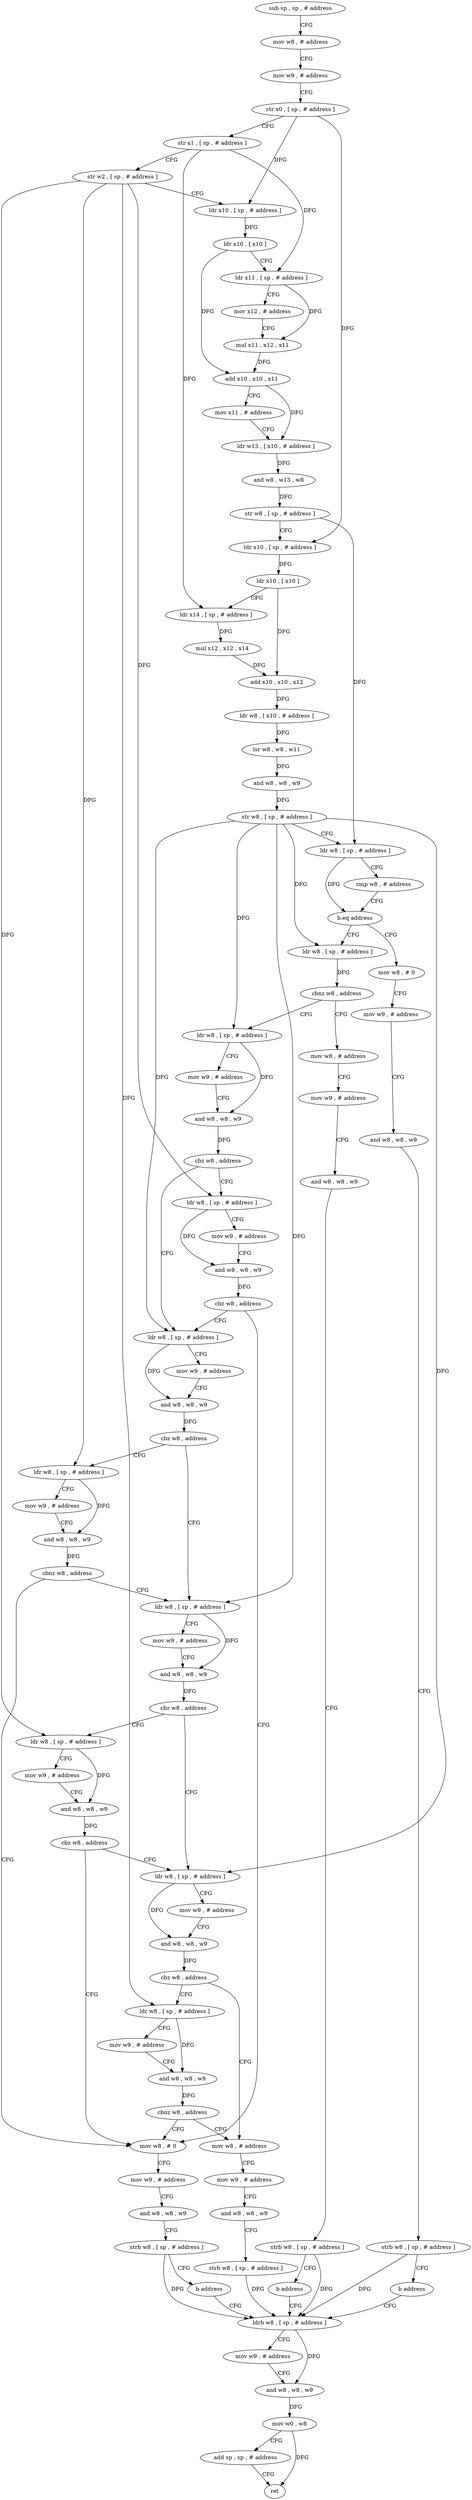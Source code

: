 digraph "func" {
"4317672" [label = "sub sp , sp , # address" ]
"4317676" [label = "mov w8 , # address" ]
"4317680" [label = "mov w9 , # address" ]
"4317684" [label = "str x0 , [ sp , # address ]" ]
"4317688" [label = "str x1 , [ sp , # address ]" ]
"4317692" [label = "str w2 , [ sp , # address ]" ]
"4317696" [label = "ldr x10 , [ sp , # address ]" ]
"4317700" [label = "ldr x10 , [ x10 ]" ]
"4317704" [label = "ldr x11 , [ sp , # address ]" ]
"4317708" [label = "mov x12 , # address" ]
"4317712" [label = "mul x11 , x12 , x11" ]
"4317716" [label = "add x10 , x10 , x11" ]
"4317720" [label = "mov x11 , # address" ]
"4317724" [label = "ldr w13 , [ x10 , # address ]" ]
"4317728" [label = "and w8 , w13 , w8" ]
"4317732" [label = "str w8 , [ sp , # address ]" ]
"4317736" [label = "ldr x10 , [ sp , # address ]" ]
"4317740" [label = "ldr x10 , [ x10 ]" ]
"4317744" [label = "ldr x14 , [ sp , # address ]" ]
"4317748" [label = "mul x12 , x12 , x14" ]
"4317752" [label = "add x10 , x10 , x12" ]
"4317756" [label = "ldr w8 , [ x10 , # address ]" ]
"4317760" [label = "lsr w8 , w8 , w11" ]
"4317764" [label = "and w8 , w8 , w9" ]
"4317768" [label = "str w8 , [ sp , # address ]" ]
"4317772" [label = "ldr w8 , [ sp , # address ]" ]
"4317776" [label = "cmp w8 , # address" ]
"4317780" [label = "b.eq address" ]
"4317804" [label = "ldr w8 , [ sp , # address ]" ]
"4317784" [label = "mov w8 , # 0" ]
"4317808" [label = "cbnz w8 , address" ]
"4317832" [label = "ldr w8 , [ sp , # address ]" ]
"4317812" [label = "mov w8 , # address" ]
"4317788" [label = "mov w9 , # address" ]
"4317792" [label = "and w8 , w8 , w9" ]
"4317796" [label = "strb w8 , [ sp , # address ]" ]
"4317800" [label = "b address" ]
"4317996" [label = "ldrb w8 , [ sp , # address ]" ]
"4317836" [label = "mov w9 , # address" ]
"4317840" [label = "and w8 , w8 , w9" ]
"4317844" [label = "cbz w8 , address" ]
"4317864" [label = "ldr w8 , [ sp , # address ]" ]
"4317848" [label = "ldr w8 , [ sp , # address ]" ]
"4317816" [label = "mov w9 , # address" ]
"4317820" [label = "and w8 , w8 , w9" ]
"4317824" [label = "strb w8 , [ sp , # address ]" ]
"4317828" [label = "b address" ]
"4318000" [label = "mov w9 , # address" ]
"4318004" [label = "and w8 , w8 , w9" ]
"4318008" [label = "mov w0 , w8" ]
"4318012" [label = "add sp , sp , # address" ]
"4318016" [label = "ret" ]
"4317868" [label = "mov w9 , # address" ]
"4317872" [label = "and w8 , w8 , w9" ]
"4317876" [label = "cbz w8 , address" ]
"4317896" [label = "ldr w8 , [ sp , # address ]" ]
"4317880" [label = "ldr w8 , [ sp , # address ]" ]
"4317852" [label = "mov w9 , # address" ]
"4317856" [label = "and w8 , w8 , w9" ]
"4317860" [label = "cbz w8 , address" ]
"4317960" [label = "mov w8 , # 0" ]
"4317900" [label = "mov w9 , # address" ]
"4317904" [label = "and w8 , w8 , w9" ]
"4317908" [label = "cbz w8 , address" ]
"4317928" [label = "ldr w8 , [ sp , # address ]" ]
"4317912" [label = "ldr w8 , [ sp , # address ]" ]
"4317884" [label = "mov w9 , # address" ]
"4317888" [label = "and w8 , w8 , w9" ]
"4317892" [label = "cbnz w8 , address" ]
"4317964" [label = "mov w9 , # address" ]
"4317968" [label = "and w8 , w8 , w9" ]
"4317972" [label = "strb w8 , [ sp , # address ]" ]
"4317976" [label = "b address" ]
"4317932" [label = "mov w9 , # address" ]
"4317936" [label = "and w8 , w8 , w9" ]
"4317940" [label = "cbz w8 , address" ]
"4317980" [label = "mov w8 , # address" ]
"4317944" [label = "ldr w8 , [ sp , # address ]" ]
"4317916" [label = "mov w9 , # address" ]
"4317920" [label = "and w8 , w8 , w9" ]
"4317924" [label = "cbz w8 , address" ]
"4317984" [label = "mov w9 , # address" ]
"4317988" [label = "and w8 , w8 , w9" ]
"4317992" [label = "strb w8 , [ sp , # address ]" ]
"4317948" [label = "mov w9 , # address" ]
"4317952" [label = "and w8 , w8 , w9" ]
"4317956" [label = "cbnz w8 , address" ]
"4317672" -> "4317676" [ label = "CFG" ]
"4317676" -> "4317680" [ label = "CFG" ]
"4317680" -> "4317684" [ label = "CFG" ]
"4317684" -> "4317688" [ label = "CFG" ]
"4317684" -> "4317696" [ label = "DFG" ]
"4317684" -> "4317736" [ label = "DFG" ]
"4317688" -> "4317692" [ label = "CFG" ]
"4317688" -> "4317704" [ label = "DFG" ]
"4317688" -> "4317744" [ label = "DFG" ]
"4317692" -> "4317696" [ label = "CFG" ]
"4317692" -> "4317848" [ label = "DFG" ]
"4317692" -> "4317880" [ label = "DFG" ]
"4317692" -> "4317912" [ label = "DFG" ]
"4317692" -> "4317944" [ label = "DFG" ]
"4317696" -> "4317700" [ label = "DFG" ]
"4317700" -> "4317704" [ label = "CFG" ]
"4317700" -> "4317716" [ label = "DFG" ]
"4317704" -> "4317708" [ label = "CFG" ]
"4317704" -> "4317712" [ label = "DFG" ]
"4317708" -> "4317712" [ label = "CFG" ]
"4317712" -> "4317716" [ label = "DFG" ]
"4317716" -> "4317720" [ label = "CFG" ]
"4317716" -> "4317724" [ label = "DFG" ]
"4317720" -> "4317724" [ label = "CFG" ]
"4317724" -> "4317728" [ label = "DFG" ]
"4317728" -> "4317732" [ label = "DFG" ]
"4317732" -> "4317736" [ label = "CFG" ]
"4317732" -> "4317772" [ label = "DFG" ]
"4317736" -> "4317740" [ label = "DFG" ]
"4317740" -> "4317744" [ label = "CFG" ]
"4317740" -> "4317752" [ label = "DFG" ]
"4317744" -> "4317748" [ label = "DFG" ]
"4317748" -> "4317752" [ label = "DFG" ]
"4317752" -> "4317756" [ label = "DFG" ]
"4317756" -> "4317760" [ label = "DFG" ]
"4317760" -> "4317764" [ label = "DFG" ]
"4317764" -> "4317768" [ label = "DFG" ]
"4317768" -> "4317772" [ label = "CFG" ]
"4317768" -> "4317804" [ label = "DFG" ]
"4317768" -> "4317832" [ label = "DFG" ]
"4317768" -> "4317864" [ label = "DFG" ]
"4317768" -> "4317896" [ label = "DFG" ]
"4317768" -> "4317928" [ label = "DFG" ]
"4317772" -> "4317776" [ label = "CFG" ]
"4317772" -> "4317780" [ label = "DFG" ]
"4317776" -> "4317780" [ label = "CFG" ]
"4317780" -> "4317804" [ label = "CFG" ]
"4317780" -> "4317784" [ label = "CFG" ]
"4317804" -> "4317808" [ label = "DFG" ]
"4317784" -> "4317788" [ label = "CFG" ]
"4317808" -> "4317832" [ label = "CFG" ]
"4317808" -> "4317812" [ label = "CFG" ]
"4317832" -> "4317836" [ label = "CFG" ]
"4317832" -> "4317840" [ label = "DFG" ]
"4317812" -> "4317816" [ label = "CFG" ]
"4317788" -> "4317792" [ label = "CFG" ]
"4317792" -> "4317796" [ label = "CFG" ]
"4317796" -> "4317800" [ label = "CFG" ]
"4317796" -> "4317996" [ label = "DFG" ]
"4317800" -> "4317996" [ label = "CFG" ]
"4317996" -> "4318000" [ label = "CFG" ]
"4317996" -> "4318004" [ label = "DFG" ]
"4317836" -> "4317840" [ label = "CFG" ]
"4317840" -> "4317844" [ label = "DFG" ]
"4317844" -> "4317864" [ label = "CFG" ]
"4317844" -> "4317848" [ label = "CFG" ]
"4317864" -> "4317868" [ label = "CFG" ]
"4317864" -> "4317872" [ label = "DFG" ]
"4317848" -> "4317852" [ label = "CFG" ]
"4317848" -> "4317856" [ label = "DFG" ]
"4317816" -> "4317820" [ label = "CFG" ]
"4317820" -> "4317824" [ label = "CFG" ]
"4317824" -> "4317828" [ label = "CFG" ]
"4317824" -> "4317996" [ label = "DFG" ]
"4317828" -> "4317996" [ label = "CFG" ]
"4318000" -> "4318004" [ label = "CFG" ]
"4318004" -> "4318008" [ label = "DFG" ]
"4318008" -> "4318012" [ label = "CFG" ]
"4318008" -> "4318016" [ label = "DFG" ]
"4318012" -> "4318016" [ label = "CFG" ]
"4317868" -> "4317872" [ label = "CFG" ]
"4317872" -> "4317876" [ label = "DFG" ]
"4317876" -> "4317896" [ label = "CFG" ]
"4317876" -> "4317880" [ label = "CFG" ]
"4317896" -> "4317900" [ label = "CFG" ]
"4317896" -> "4317904" [ label = "DFG" ]
"4317880" -> "4317884" [ label = "CFG" ]
"4317880" -> "4317888" [ label = "DFG" ]
"4317852" -> "4317856" [ label = "CFG" ]
"4317856" -> "4317860" [ label = "DFG" ]
"4317860" -> "4317960" [ label = "CFG" ]
"4317860" -> "4317864" [ label = "CFG" ]
"4317960" -> "4317964" [ label = "CFG" ]
"4317900" -> "4317904" [ label = "CFG" ]
"4317904" -> "4317908" [ label = "DFG" ]
"4317908" -> "4317928" [ label = "CFG" ]
"4317908" -> "4317912" [ label = "CFG" ]
"4317928" -> "4317932" [ label = "CFG" ]
"4317928" -> "4317936" [ label = "DFG" ]
"4317912" -> "4317916" [ label = "CFG" ]
"4317912" -> "4317920" [ label = "DFG" ]
"4317884" -> "4317888" [ label = "CFG" ]
"4317888" -> "4317892" [ label = "DFG" ]
"4317892" -> "4317960" [ label = "CFG" ]
"4317892" -> "4317896" [ label = "CFG" ]
"4317964" -> "4317968" [ label = "CFG" ]
"4317968" -> "4317972" [ label = "CFG" ]
"4317972" -> "4317976" [ label = "CFG" ]
"4317972" -> "4317996" [ label = "DFG" ]
"4317976" -> "4317996" [ label = "CFG" ]
"4317932" -> "4317936" [ label = "CFG" ]
"4317936" -> "4317940" [ label = "DFG" ]
"4317940" -> "4317980" [ label = "CFG" ]
"4317940" -> "4317944" [ label = "CFG" ]
"4317980" -> "4317984" [ label = "CFG" ]
"4317944" -> "4317948" [ label = "CFG" ]
"4317944" -> "4317952" [ label = "DFG" ]
"4317916" -> "4317920" [ label = "CFG" ]
"4317920" -> "4317924" [ label = "DFG" ]
"4317924" -> "4317960" [ label = "CFG" ]
"4317924" -> "4317928" [ label = "CFG" ]
"4317984" -> "4317988" [ label = "CFG" ]
"4317988" -> "4317992" [ label = "CFG" ]
"4317992" -> "4317996" [ label = "DFG" ]
"4317948" -> "4317952" [ label = "CFG" ]
"4317952" -> "4317956" [ label = "DFG" ]
"4317956" -> "4317980" [ label = "CFG" ]
"4317956" -> "4317960" [ label = "CFG" ]
}
